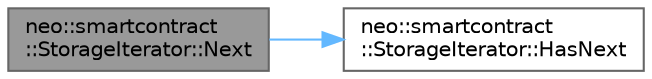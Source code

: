 digraph "neo::smartcontract::StorageIterator::Next"
{
 // LATEX_PDF_SIZE
  bgcolor="transparent";
  edge [fontname=Helvetica,fontsize=10,labelfontname=Helvetica,labelfontsize=10];
  node [fontname=Helvetica,fontsize=10,shape=box,height=0.2,width=0.4];
  rankdir="LR";
  Node1 [id="Node000001",label="neo::smartcontract\l::StorageIterator::Next",height=0.2,width=0.4,color="gray40", fillcolor="grey60", style="filled", fontcolor="black",tooltip="Advances the iterator to the next item."];
  Node1 -> Node2 [id="edge1_Node000001_Node000002",color="steelblue1",style="solid",tooltip=" "];
  Node2 [id="Node000002",label="neo::smartcontract\l::StorageIterator::HasNext",height=0.2,width=0.4,color="grey40", fillcolor="white", style="filled",URL="$classneo_1_1smartcontract_1_1_storage_iterator.html#a8ae050d5be174b7181ef5562a23dfeef",tooltip="Checks if there are more items in the iterator."];
}
